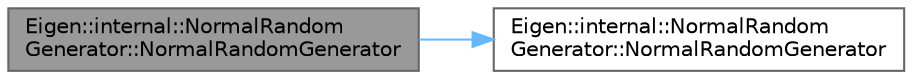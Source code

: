 digraph "Eigen::internal::NormalRandomGenerator::NormalRandomGenerator"
{
 // LATEX_PDF_SIZE
  bgcolor="transparent";
  edge [fontname=Helvetica,fontsize=10,labelfontname=Helvetica,labelfontsize=10];
  node [fontname=Helvetica,fontsize=10,shape=box,height=0.2,width=0.4];
  rankdir="LR";
  Node1 [id="Node000001",label="Eigen::internal::NormalRandom\lGenerator::NormalRandomGenerator",height=0.2,width=0.4,color="gray40", fillcolor="grey60", style="filled", fontcolor="black",tooltip=" "];
  Node1 -> Node2 [id="edge1_Node000001_Node000002",color="steelblue1",style="solid",tooltip=" "];
  Node2 [id="Node000002",label="Eigen::internal::NormalRandom\lGenerator::NormalRandomGenerator",height=0.2,width=0.4,color="grey40", fillcolor="white", style="filled",URL="$class_eigen_1_1internal_1_1_normal_random_generator.html#a48f80fcfab1b8040a62d0e04ac684832",tooltip=" "];
}
